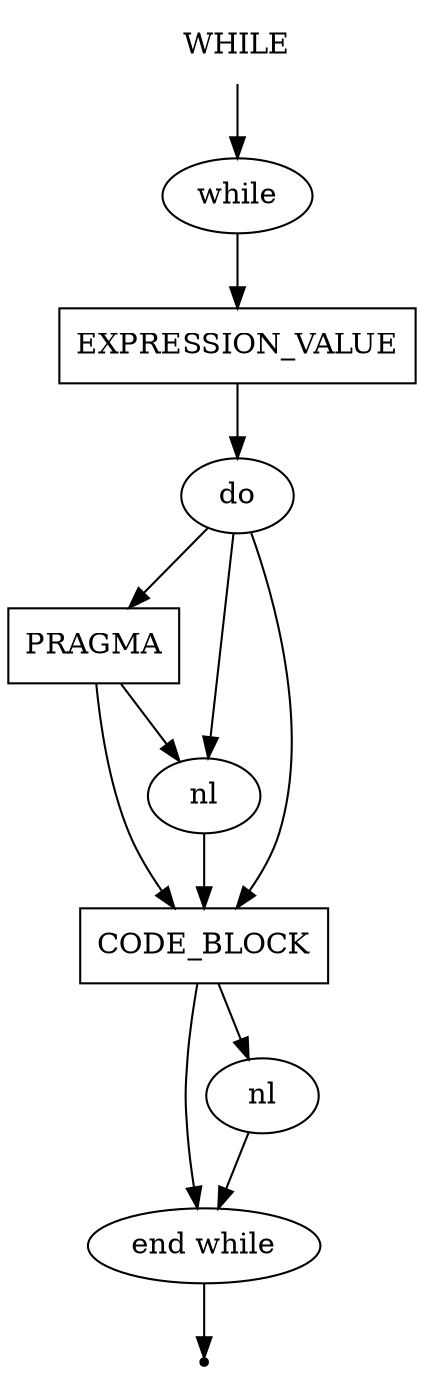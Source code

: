 digraph WHILE {
    start [label=WHILE shape=plaintext]
    key_while [label="while" shape=oval]
    key_do [label="do" shape=oval]
    key_end [label="end while" shape=oval]
    expression_value [label=EXPRESSION_VALUE shape=box]
    pragma [label=PRAGMA shape=box]
    code_block [label=CODE_BLOCK shape=box]
    nl_1 [label="nl" shape=oval]
    nl_2 [label="nl" shape=oval]
    end [label="" shape=point]

    start -> key_while
    key_while -> expression_value
    expression_value -> key_do
    key_do -> pragma
    key_do -> nl_1
    key_do -> code_block
    pragma -> nl_1
    pragma -> code_block
    nl_1 -> code_block
    code_block -> nl_2
    code_block -> key_end
    nl_2 -> key_end
    key_end -> end
}